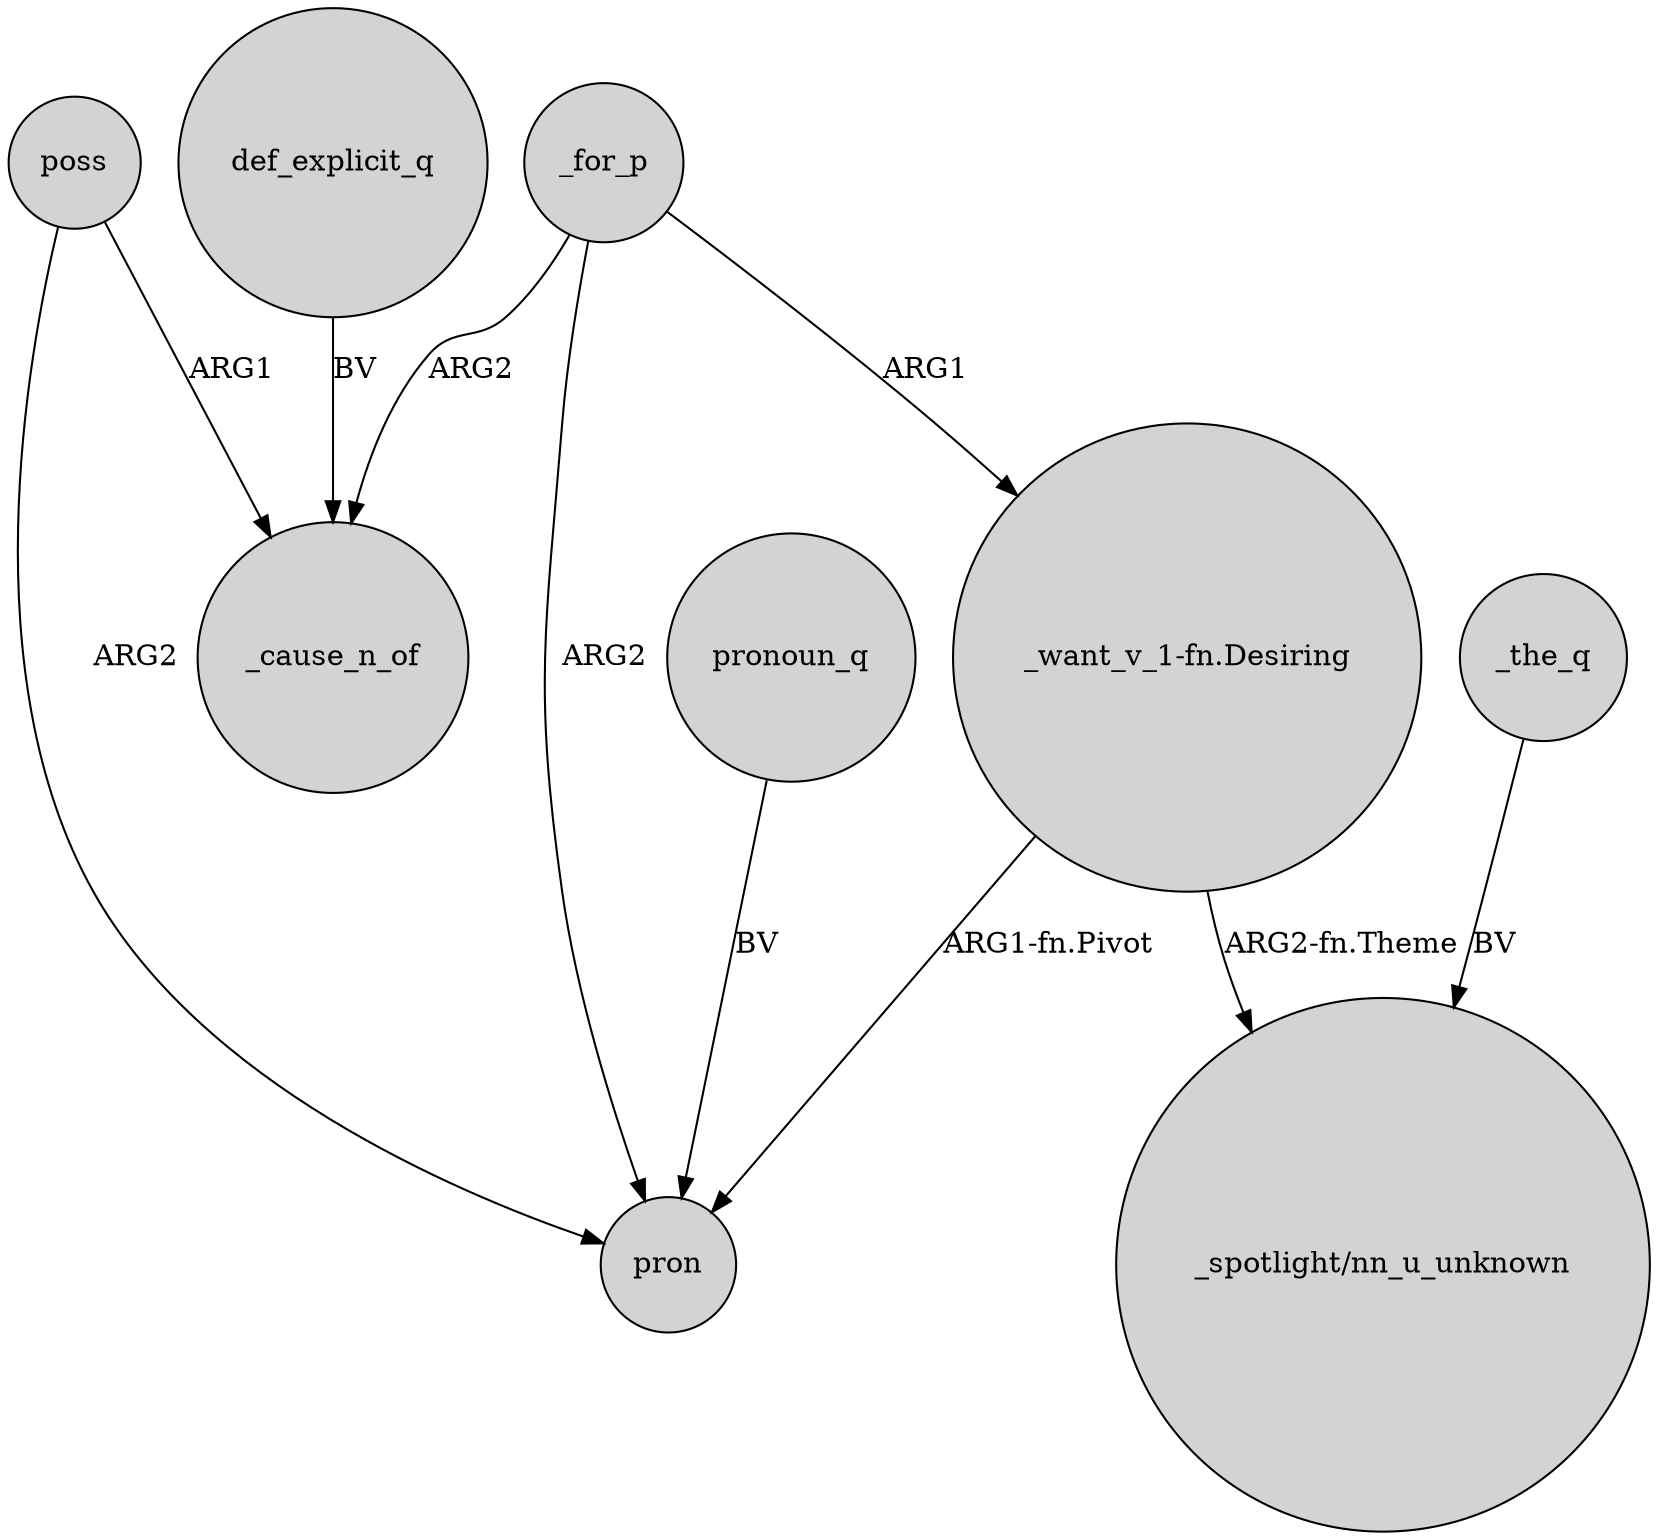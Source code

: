 digraph {
	node [shape=circle style=filled]
	"_want_v_1-fn.Desiring" -> pron [label="ARG1-fn.Pivot"]
	def_explicit_q -> _cause_n_of [label=BV]
	"_want_v_1-fn.Desiring" -> "_spotlight/nn_u_unknown" [label="ARG2-fn.Theme"]
	poss -> _cause_n_of [label=ARG1]
	_the_q -> "_spotlight/nn_u_unknown" [label=BV]
	_for_p -> pron [label=ARG2]
	poss -> pron [label=ARG2]
	_for_p -> "_want_v_1-fn.Desiring" [label=ARG1]
	_for_p -> _cause_n_of [label=ARG2]
	pronoun_q -> pron [label=BV]
}
